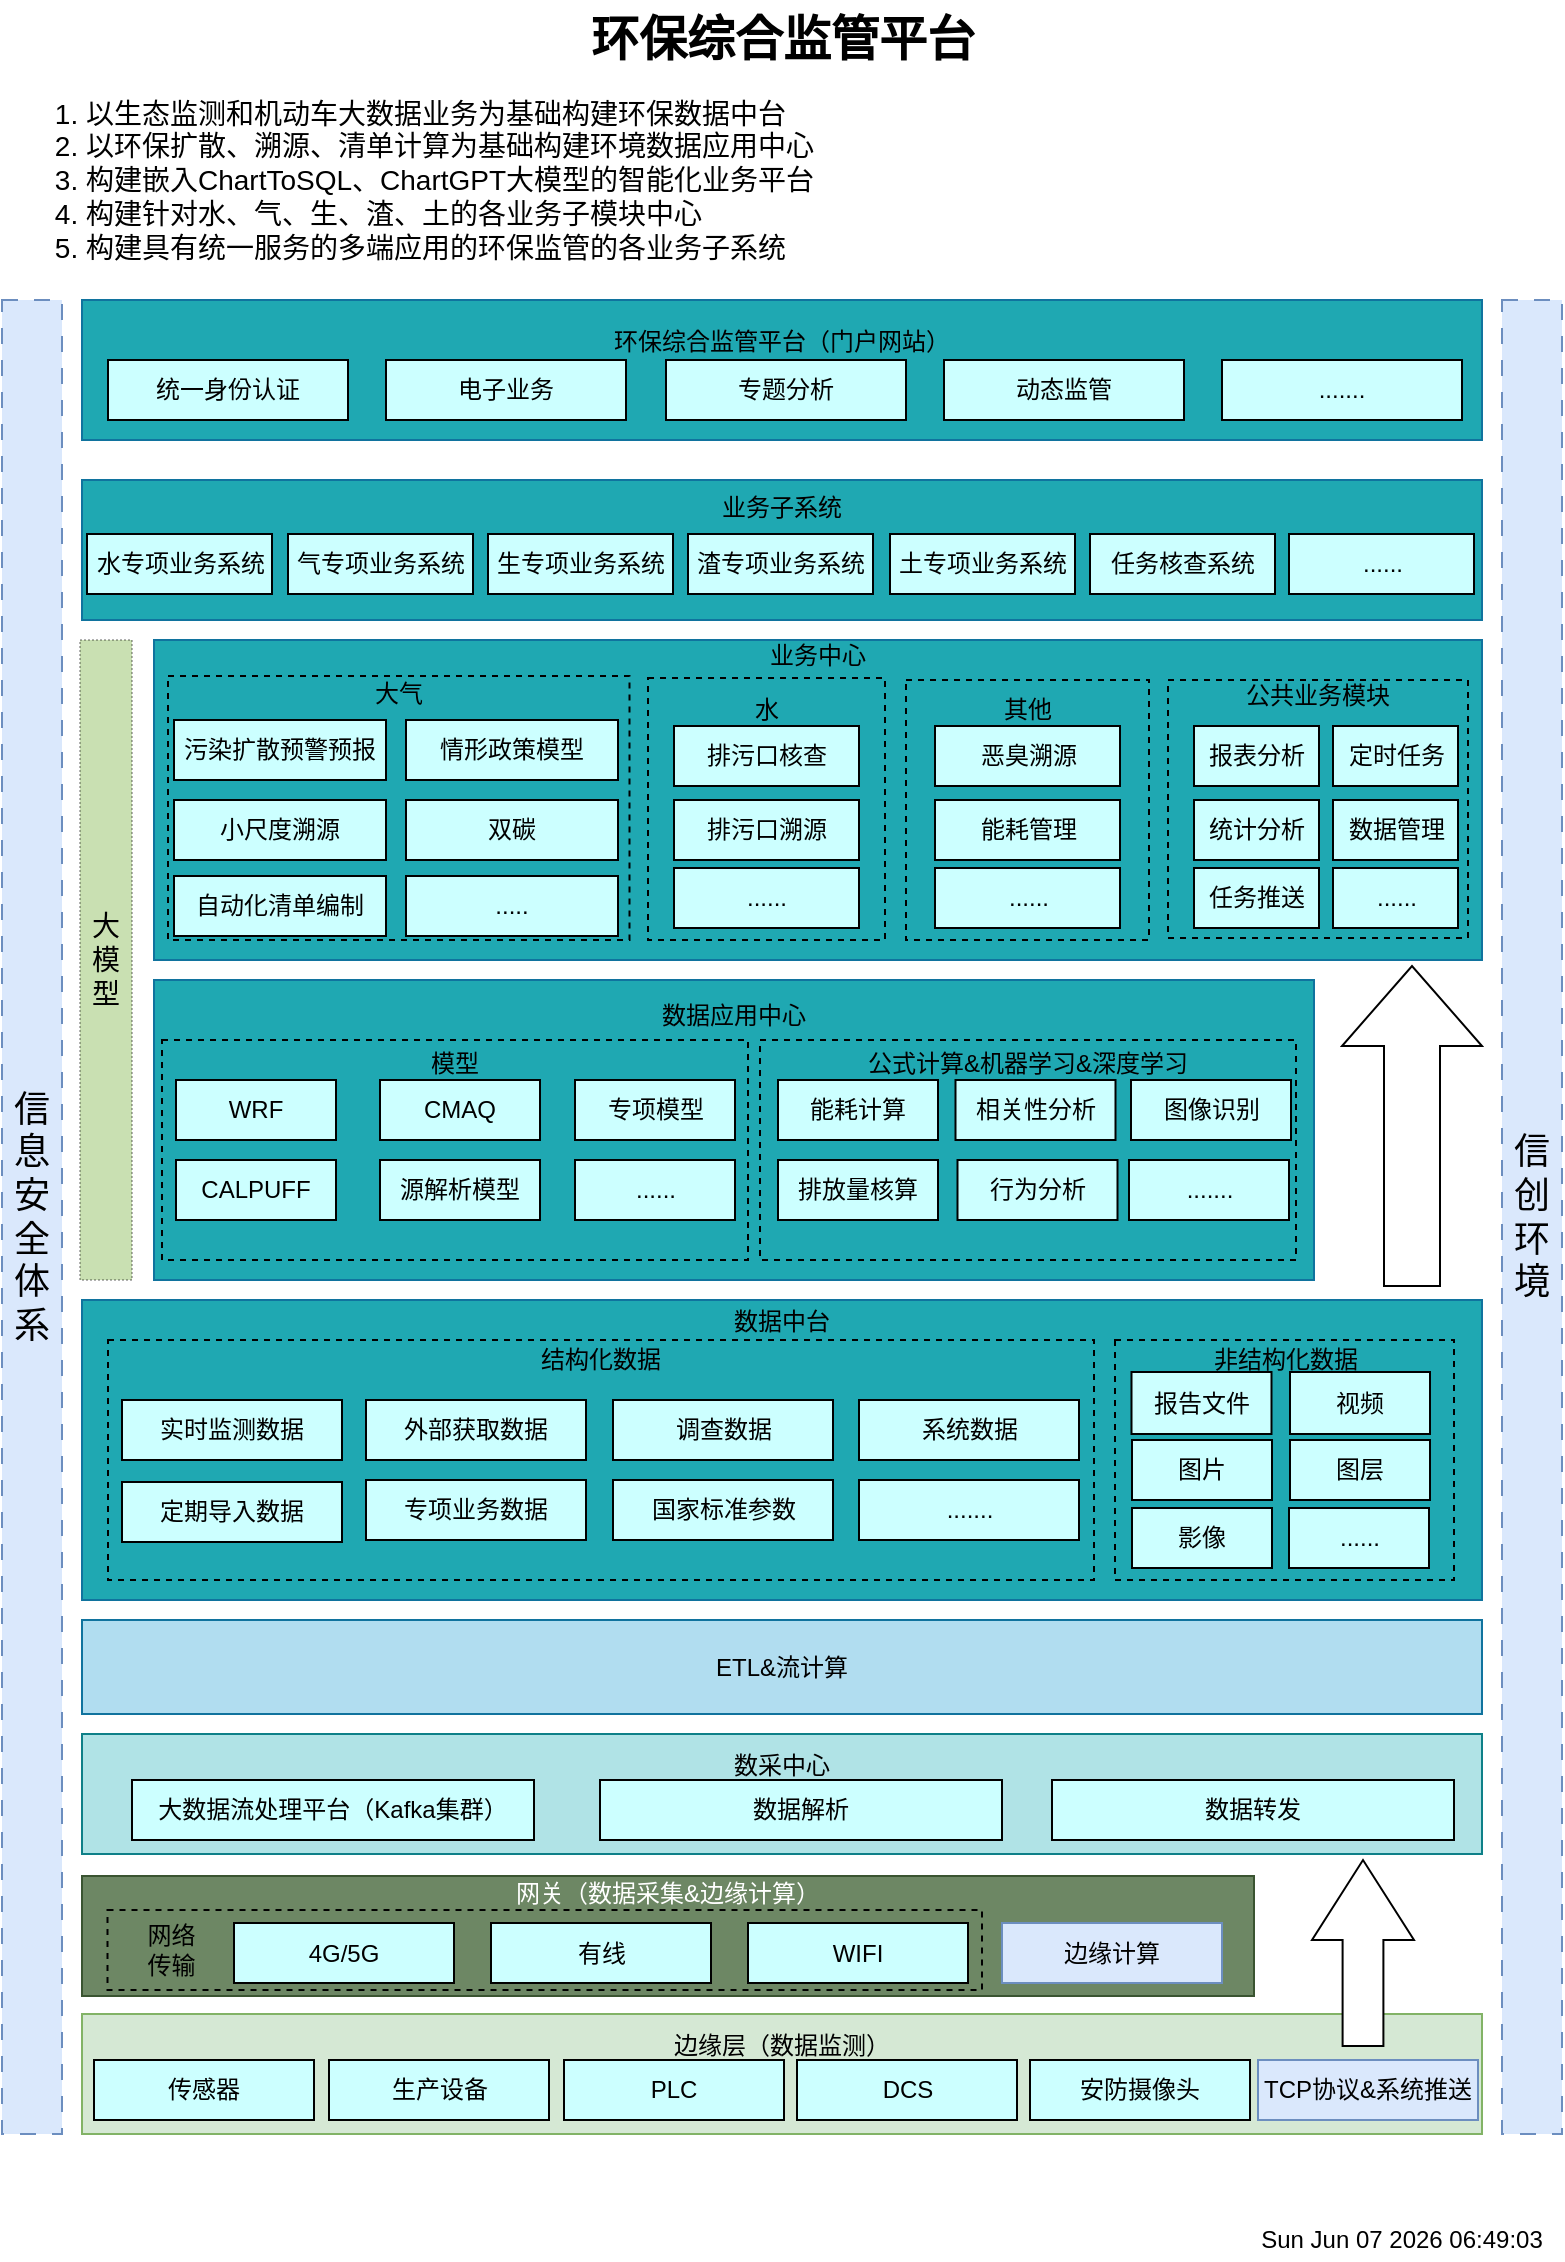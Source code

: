 <mxfile version="24.6.3" type="github">
  <diagram name="第 1 页" id="NKPp3mpJ242ij8GwsxGk">
    <mxGraphModel dx="1050" dy="652" grid="1" gridSize="10" guides="1" tooltips="1" connect="1" arrows="1" fold="1" page="1" pageScale="1" pageWidth="827" pageHeight="1169" math="0" shadow="0">
      <root>
        <mxCell id="0" />
        <mxCell id="1" parent="0" />
        <mxCell id="hICQ7ElKWJnTs55gicqL-1" value="&lt;font style=&quot;font-size: 18px;&quot;&gt;信息安全&lt;/font&gt;&lt;div&gt;&lt;font style=&quot;font-size: 18px;&quot;&gt;体系&lt;/font&gt;&lt;/div&gt;" style="rounded=0;whiteSpace=wrap;html=1;dashed=1;dashPattern=8 8;fillColor=#dae8fc;strokeColor=#6c8ebf;" parent="1" vertex="1">
          <mxGeometry x="24" y="160" width="30" height="917" as="geometry" />
        </mxCell>
        <mxCell id="hICQ7ElKWJnTs55gicqL-2" value="&lt;font style=&quot;font-size: 18px;&quot;&gt;信创环境&lt;/font&gt;" style="rounded=0;whiteSpace=wrap;html=1;dashed=1;dashPattern=8 8;fillColor=#dae8fc;strokeColor=#6c8ebf;" parent="1" vertex="1">
          <mxGeometry x="774" y="160" width="30" height="917" as="geometry" />
        </mxCell>
        <mxCell id="hICQ7ElKWJnTs55gicqL-3" value="边缘层（数据监测）&lt;br&gt;&lt;br&gt;&lt;div&gt;&lt;br&gt;&lt;/div&gt;" style="rounded=0;whiteSpace=wrap;html=1;fillColor=#d5e8d4;strokeColor=#82b366;" parent="1" vertex="1">
          <mxGeometry x="64" y="1017" width="700" height="60" as="geometry" />
        </mxCell>
        <mxCell id="hICQ7ElKWJnTs55gicqL-4" value="网关（数据采集&amp;amp;边缘计算）&lt;br&gt;&lt;div&gt;&lt;br&gt;&lt;/div&gt;&lt;div&gt;&lt;br&gt;&lt;/div&gt;&lt;div&gt;&lt;br&gt;&lt;/div&gt;" style="rounded=0;whiteSpace=wrap;html=1;fillColor=#6d8764;strokeColor=#3A5431;fontColor=#ffffff;" parent="1" vertex="1">
          <mxGeometry x="64" y="948" width="586" height="60" as="geometry" />
        </mxCell>
        <mxCell id="hICQ7ElKWJnTs55gicqL-5" value="数采中心&lt;br&gt;&lt;div&gt;&lt;br&gt;&lt;/div&gt;&lt;div&gt;&lt;br&gt;&lt;/div&gt;" style="rounded=0;whiteSpace=wrap;html=1;fillColor=#b0e3e6;strokeColor=#0e8088;" parent="1" vertex="1">
          <mxGeometry x="64" y="877" width="700" height="60" as="geometry" />
        </mxCell>
        <mxCell id="hICQ7ElKWJnTs55gicqL-6" value="ETL&amp;amp;流计算" style="rounded=0;whiteSpace=wrap;html=1;fillColor=#b1ddf0;strokeColor=#10739e;" parent="1" vertex="1">
          <mxGeometry x="64" y="820" width="700" height="47" as="geometry" />
        </mxCell>
        <mxCell id="hICQ7ElKWJnTs55gicqL-11" value="&lt;div&gt;数据中台&lt;br&gt;&lt;br&gt;&lt;br&gt;&lt;br&gt;&lt;br&gt;&lt;/div&gt;&lt;div&gt;&lt;br&gt;&lt;/div&gt;&lt;div&gt;&lt;br&gt;&lt;/div&gt;&lt;div&gt;&lt;br&gt;&lt;/div&gt;&lt;div&gt;&lt;br&gt;&lt;/div&gt;&lt;div&gt;&lt;br&gt;&lt;/div&gt;" style="rounded=0;whiteSpace=wrap;html=1;fillColor=#1fa8b2;strokeColor=#10739e;" parent="1" vertex="1">
          <mxGeometry x="64" y="660" width="700" height="150" as="geometry" />
        </mxCell>
        <mxCell id="hICQ7ElKWJnTs55gicqL-12" value="&lt;div&gt;数据应用中心&lt;/div&gt;&lt;div&gt;&lt;br&gt;&lt;/div&gt;&lt;div&gt;&lt;br&gt;&lt;/div&gt;&lt;div&gt;&lt;br&gt;&lt;/div&gt;&lt;div&gt;&lt;br&gt;&lt;/div&gt;&lt;div&gt;&lt;br&gt;&lt;/div&gt;&lt;div&gt;&lt;br&gt;&lt;/div&gt;&lt;div&gt;&lt;br&gt;&lt;/div&gt;&lt;div&gt;&lt;br&gt;&lt;/div&gt;" style="rounded=0;whiteSpace=wrap;html=1;fillColor=#1fa8b2;strokeColor=#10739e;" parent="1" vertex="1">
          <mxGeometry x="100" y="500" width="580" height="150" as="geometry" />
        </mxCell>
        <mxCell id="hICQ7ElKWJnTs55gicqL-14" value="&lt;font style=&quot;font-size: 24px;&quot;&gt;环保综合监管平台&lt;/font&gt;" style="text;strokeColor=none;fillColor=none;html=1;fontSize=24;fontStyle=1;verticalAlign=middle;align=center;" parent="1" vertex="1">
          <mxGeometry x="364" y="10" width="100" height="40" as="geometry" />
        </mxCell>
        <mxCell id="hICQ7ElKWJnTs55gicqL-18" value="&lt;ol style=&quot;font-size: 14px;&quot;&gt;&lt;li&gt;以生态监测和机动车大数据业务为基础构建环保数据中台&lt;/li&gt;&lt;li&gt;以环保扩散、溯源、清单计算为基础构建环境数据应用中心&lt;/li&gt;&lt;li&gt;构建嵌入ChartToSQL、ChartGPT大模型的智能化业务平台&lt;/li&gt;&lt;li&gt;构建针对水、气、生、渣、土的各业务子模块中心&lt;/li&gt;&lt;li&gt;构建具有统一服务的多端应用的环保监管的各业务子系统&lt;/li&gt;&lt;/ol&gt;" style="text;strokeColor=none;fillColor=none;html=1;whiteSpace=wrap;verticalAlign=middle;overflow=hidden;" parent="1" vertex="1">
          <mxGeometry x="24" y="40" width="456" height="120" as="geometry" />
        </mxCell>
        <mxCell id="VXfQPASxQU0b2tFoIH23-1" value="&lt;div&gt;业务中心&lt;/div&gt;&lt;div&gt;&lt;br&gt;&lt;br&gt;&lt;br&gt;&lt;br&gt;&lt;br&gt;&lt;br&gt;&lt;br&gt;&lt;br&gt;&lt;br&gt;&lt;br&gt;&lt;/div&gt;" style="rounded=0;whiteSpace=wrap;html=1;fillColor=#1fa8b2;strokeColor=#10739e;" parent="1" vertex="1">
          <mxGeometry x="100" y="330" width="664" height="160" as="geometry" />
        </mxCell>
        <mxCell id="VXfQPASxQU0b2tFoIH23-2" value="&lt;div&gt;业务子系统&lt;br&gt;&lt;br&gt;&lt;/div&gt;&lt;div&gt;&lt;br&gt;&lt;/div&gt;&lt;div&gt;&lt;br&gt;&lt;/div&gt;" style="rounded=0;whiteSpace=wrap;html=1;fillColor=#1fa8b2;strokeColor=#10739e;" parent="1" vertex="1">
          <mxGeometry x="64" y="250" width="700" height="70" as="geometry" />
        </mxCell>
        <mxCell id="VXfQPASxQU0b2tFoIH23-3" value="&lt;div&gt;环保综合监管平台（门户网站）&lt;br&gt;&lt;br&gt;&lt;/div&gt;&lt;div&gt;&lt;br&gt;&lt;/div&gt;" style="rounded=0;whiteSpace=wrap;html=1;fillColor=#1fa8b2;strokeColor=#10739e;" parent="1" vertex="1">
          <mxGeometry x="64" y="160" width="700" height="70" as="geometry" />
        </mxCell>
        <mxCell id="VXfQPASxQU0b2tFoIH23-4" value="统一身份认证" style="rounded=0;whiteSpace=wrap;html=1;fillColor=#CCFFFF;" parent="1" vertex="1">
          <mxGeometry x="77" y="190" width="120" height="30" as="geometry" />
        </mxCell>
        <mxCell id="VXfQPASxQU0b2tFoIH23-6" value="电子业务" style="rounded=0;whiteSpace=wrap;html=1;fillColor=#CCFFFF;" parent="1" vertex="1">
          <mxGeometry x="216" y="190" width="120" height="30" as="geometry" />
        </mxCell>
        <mxCell id="VXfQPASxQU0b2tFoIH23-7" value="专题分析" style="rounded=0;whiteSpace=wrap;html=1;fillColor=#CCFFFF;" parent="1" vertex="1">
          <mxGeometry x="356" y="190" width="120" height="30" as="geometry" />
        </mxCell>
        <mxCell id="VXfQPASxQU0b2tFoIH23-8" value="动态监管" style="rounded=0;whiteSpace=wrap;html=1;fillColor=#CCFFFF;" parent="1" vertex="1">
          <mxGeometry x="495" y="190" width="120" height="30" as="geometry" />
        </mxCell>
        <mxCell id="VXfQPASxQU0b2tFoIH23-9" value="......." style="rounded=0;whiteSpace=wrap;html=1;fillColor=#CCFFFF;" parent="1" vertex="1">
          <mxGeometry x="634" y="190" width="120" height="30" as="geometry" />
        </mxCell>
        <mxCell id="VXfQPASxQU0b2tFoIH23-11" value="水专项业务系统" style="rounded=0;whiteSpace=wrap;html=1;fillColor=#CCFFFF;" parent="1" vertex="1">
          <mxGeometry x="66.5" y="277" width="92.5" height="30" as="geometry" />
        </mxCell>
        <mxCell id="VXfQPASxQU0b2tFoIH23-16" value="气专项业务系统" style="rounded=0;whiteSpace=wrap;html=1;fillColor=#CCFFFF;" parent="1" vertex="1">
          <mxGeometry x="167" y="277" width="92.5" height="30" as="geometry" />
        </mxCell>
        <mxCell id="VXfQPASxQU0b2tFoIH23-18" value="土专项业务系统" style="rounded=0;whiteSpace=wrap;html=1;fillColor=#CCFFFF;" parent="1" vertex="1">
          <mxGeometry x="468" y="277" width="92.5" height="30" as="geometry" />
        </mxCell>
        <mxCell id="VXfQPASxQU0b2tFoIH23-19" value="生专项业务系统" style="rounded=0;whiteSpace=wrap;html=1;fillColor=#CCFFFF;" parent="1" vertex="1">
          <mxGeometry x="267" y="277" width="92.5" height="30" as="geometry" />
        </mxCell>
        <mxCell id="VXfQPASxQU0b2tFoIH23-20" value="渣专项业务系统" style="rounded=0;whiteSpace=wrap;html=1;fillColor=#CCFFFF;" parent="1" vertex="1">
          <mxGeometry x="367" y="277" width="92.5" height="30" as="geometry" />
        </mxCell>
        <mxCell id="VXfQPASxQU0b2tFoIH23-22" value="任务核查系统" style="rounded=0;whiteSpace=wrap;html=1;fillColor=#CCFFFF;" parent="1" vertex="1">
          <mxGeometry x="568" y="277" width="92.5" height="30" as="geometry" />
        </mxCell>
        <mxCell id="VXfQPASxQU0b2tFoIH23-23" value="......" style="rounded=0;whiteSpace=wrap;html=1;fillColor=#CCFFFF;" parent="1" vertex="1">
          <mxGeometry x="667.5" y="277" width="92.5" height="30" as="geometry" />
        </mxCell>
        <mxCell id="VXfQPASxQU0b2tFoIH23-24" value="小尺度溯源" style="rounded=0;whiteSpace=wrap;html=1;fillColor=#CCFFFF;" parent="1" vertex="1">
          <mxGeometry x="110" y="410" width="106" height="30" as="geometry" />
        </mxCell>
        <mxCell id="VXfQPASxQU0b2tFoIH23-26" value="污染扩散预警预报" style="rounded=0;whiteSpace=wrap;html=1;fillColor=#CCFFFF;" parent="1" vertex="1">
          <mxGeometry x="110" y="370" width="106" height="30" as="geometry" />
        </mxCell>
        <mxCell id="VXfQPASxQU0b2tFoIH23-30" value="公共业务模块&lt;div&gt;&lt;br&gt;&lt;br&gt;&lt;br&gt;&lt;br&gt;&lt;br&gt;&lt;br&gt;&lt;br&gt;&lt;div&gt;&lt;br&gt;&lt;/div&gt;&lt;/div&gt;" style="rounded=0;whiteSpace=wrap;html=1;fillColor=none;dashed=1;" parent="1" vertex="1">
          <mxGeometry x="607" y="350" width="150" height="129" as="geometry" />
        </mxCell>
        <mxCell id="VXfQPASxQU0b2tFoIH23-31" value="报表分析" style="rounded=0;whiteSpace=wrap;html=1;fillColor=#CCFFFF;" parent="1" vertex="1">
          <mxGeometry x="620" y="373" width="62.5" height="30" as="geometry" />
        </mxCell>
        <mxCell id="VXfQPASxQU0b2tFoIH23-33" value="定时任务" style="rounded=0;whiteSpace=wrap;html=1;fillColor=#CCFFFF;" parent="1" vertex="1">
          <mxGeometry x="689.5" y="373" width="62.5" height="30" as="geometry" />
        </mxCell>
        <mxCell id="VXfQPASxQU0b2tFoIH23-34" value="统计分析" style="rounded=0;whiteSpace=wrap;html=1;fillColor=#CCFFFF;" parent="1" vertex="1">
          <mxGeometry x="620" y="410" width="62.5" height="30" as="geometry" />
        </mxCell>
        <mxCell id="VXfQPASxQU0b2tFoIH23-39" value="&lt;div&gt;水&lt;/div&gt;&lt;div&gt;&lt;br&gt;&lt;br&gt;&lt;br&gt;&lt;br&gt;&lt;br&gt;&lt;br&gt;&lt;div&gt;&lt;br&gt;&lt;/div&gt;&lt;/div&gt;" style="rounded=0;whiteSpace=wrap;html=1;fillColor=none;dashed=1;" parent="1" vertex="1">
          <mxGeometry x="347" y="349" width="118.5" height="131" as="geometry" />
        </mxCell>
        <mxCell id="VXfQPASxQU0b2tFoIH23-35" value="数据管理" style="rounded=0;whiteSpace=wrap;html=1;fillColor=#CCFFFF;" parent="1" vertex="1">
          <mxGeometry x="689.5" y="410" width="62.5" height="30" as="geometry" />
        </mxCell>
        <mxCell id="VXfQPASxQU0b2tFoIH23-36" value="任务推送" style="rounded=0;whiteSpace=wrap;html=1;fillColor=#CCFFFF;" parent="1" vertex="1">
          <mxGeometry x="620" y="444" width="62.5" height="30" as="geometry" />
        </mxCell>
        <mxCell id="VXfQPASxQU0b2tFoIH23-37" value="......" style="rounded=0;whiteSpace=wrap;html=1;fillColor=#CCFFFF;" parent="1" vertex="1">
          <mxGeometry x="689.5" y="444" width="62.5" height="30" as="geometry" />
        </mxCell>
        <mxCell id="VXfQPASxQU0b2tFoIH23-41" value="&lt;div&gt;其他&lt;/div&gt;&lt;div&gt;&lt;br&gt;&lt;br&gt;&lt;br&gt;&lt;br&gt;&lt;br&gt;&lt;br&gt;&lt;div&gt;&lt;br&gt;&lt;/div&gt;&lt;/div&gt;" style="rounded=0;whiteSpace=wrap;html=1;fillColor=none;dashed=1;" parent="1" vertex="1">
          <mxGeometry x="476" y="350" width="121.5" height="130" as="geometry" />
        </mxCell>
        <mxCell id="VXfQPASxQU0b2tFoIH23-43" value="情形政策模型" style="rounded=0;whiteSpace=wrap;html=1;fillColor=#CCFFFF;" parent="1" vertex="1">
          <mxGeometry x="226" y="370" width="106" height="30" as="geometry" />
        </mxCell>
        <mxCell id="VXfQPASxQU0b2tFoIH23-44" value="自动化清单编制" style="rounded=0;whiteSpace=wrap;html=1;fillColor=#CCFFFF;" parent="1" vertex="1">
          <mxGeometry x="110" y="448" width="106" height="30" as="geometry" />
        </mxCell>
        <mxCell id="VXfQPASxQU0b2tFoIH23-45" value="双碳" style="rounded=0;whiteSpace=wrap;html=1;fillColor=#CCFFFF;" parent="1" vertex="1">
          <mxGeometry x="226" y="410" width="106" height="30" as="geometry" />
        </mxCell>
        <mxCell id="hICQ7ElKWJnTs55gicqL-19" value="&lt;font style=&quot;font-size: 14px;&quot;&gt;大模型&lt;/font&gt;" style="rounded=0;whiteSpace=wrap;html=1;fillColor=#4D9900;dashed=1;dashPattern=1 1;opacity=30;" parent="1" vertex="1">
          <mxGeometry x="63" y="330" width="26" height="320" as="geometry" />
        </mxCell>
        <mxCell id="VXfQPASxQU0b2tFoIH23-46" value="....." style="rounded=0;whiteSpace=wrap;html=1;fillColor=#CCFFFF;" parent="1" vertex="1">
          <mxGeometry x="226" y="448" width="106" height="30" as="geometry" />
        </mxCell>
        <mxCell id="VXfQPASxQU0b2tFoIH23-48" value="排污口核查" style="rounded=0;whiteSpace=wrap;html=1;fillColor=#CCFFFF;" parent="1" vertex="1">
          <mxGeometry x="360" y="373" width="92.5" height="30" as="geometry" />
        </mxCell>
        <mxCell id="VXfQPASxQU0b2tFoIH23-49" value="排污口溯源" style="rounded=0;whiteSpace=wrap;html=1;fillColor=#CCFFFF;" parent="1" vertex="1">
          <mxGeometry x="360" y="410" width="92.5" height="30" as="geometry" />
        </mxCell>
        <mxCell id="VXfQPASxQU0b2tFoIH23-50" value="......" style="rounded=0;whiteSpace=wrap;html=1;fillColor=#CCFFFF;" parent="1" vertex="1">
          <mxGeometry x="360" y="444" width="92.5" height="30" as="geometry" />
        </mxCell>
        <mxCell id="VXfQPASxQU0b2tFoIH23-51" value="恶臭溯源" style="rounded=0;whiteSpace=wrap;html=1;fillColor=#CCFFFF;" parent="1" vertex="1">
          <mxGeometry x="490.5" y="373" width="92.5" height="30" as="geometry" />
        </mxCell>
        <mxCell id="VXfQPASxQU0b2tFoIH23-52" value="能耗管理" style="rounded=0;whiteSpace=wrap;html=1;fillColor=#CCFFFF;" parent="1" vertex="1">
          <mxGeometry x="490.5" y="410" width="92.5" height="30" as="geometry" />
        </mxCell>
        <mxCell id="VXfQPASxQU0b2tFoIH23-53" value="......" style="rounded=0;whiteSpace=wrap;html=1;fillColor=#CCFFFF;" parent="1" vertex="1">
          <mxGeometry x="490.5" y="444" width="92.5" height="30" as="geometry" />
        </mxCell>
        <mxCell id="VXfQPASxQU0b2tFoIH23-54" value="&lt;div&gt;结构化数据&lt;/div&gt;&lt;div&gt;&lt;br&gt;&lt;/div&gt;&lt;div&gt;&lt;br&gt;&lt;/div&gt;&lt;div&gt;&lt;br&gt;&lt;/div&gt;&lt;div&gt;&lt;br&gt;&lt;/div&gt;&lt;div&gt;&lt;br&gt;&lt;/div&gt;&lt;div&gt;&lt;br&gt;&lt;div&gt;&lt;br&gt;&lt;/div&gt;&lt;/div&gt;" style="rounded=0;whiteSpace=wrap;html=1;fillColor=none;dashed=1;" parent="1" vertex="1">
          <mxGeometry x="77" y="680" width="493" height="120" as="geometry" />
        </mxCell>
        <mxCell id="VXfQPASxQU0b2tFoIH23-55" value="实时监测数据" style="rounded=0;whiteSpace=wrap;html=1;fillColor=#CCFFFF;flipH=1;" parent="1" vertex="1">
          <mxGeometry x="84" y="710" width="110" height="30" as="geometry" />
        </mxCell>
        <mxCell id="VXfQPASxQU0b2tFoIH23-57" value="报告文件" style="rounded=0;whiteSpace=wrap;html=1;fillColor=#CCFFFF;" parent="1" vertex="1">
          <mxGeometry x="588.75" y="696" width="70" height="31" as="geometry" />
        </mxCell>
        <mxCell id="VXfQPASxQU0b2tFoIH23-58" value="&lt;div&gt;非结构化数据&lt;/div&gt;&lt;div&gt;&lt;br&gt;&lt;/div&gt;&lt;div&gt;&lt;br&gt;&lt;/div&gt;&lt;div&gt;&lt;br&gt;&lt;/div&gt;&lt;div&gt;&lt;br&gt;&lt;div&gt;&lt;br&gt;&lt;/div&gt;&lt;/div&gt;&lt;div&gt;&lt;br&gt;&lt;/div&gt;&lt;div&gt;&lt;br&gt;&lt;/div&gt;" style="rounded=0;whiteSpace=wrap;html=1;fillColor=none;dashed=1;" parent="1" vertex="1">
          <mxGeometry x="580.5" y="680" width="169.5" height="120" as="geometry" />
        </mxCell>
        <mxCell id="VXfQPASxQU0b2tFoIH23-59" value="外部获取数据" style="rounded=0;whiteSpace=wrap;html=1;fillColor=#CCFFFF;flipH=1;" parent="1" vertex="1">
          <mxGeometry x="206" y="710" width="110" height="30" as="geometry" />
        </mxCell>
        <mxCell id="VXfQPASxQU0b2tFoIH23-60" value="图片" style="rounded=0;whiteSpace=wrap;html=1;fillColor=#CCFFFF;" parent="1" vertex="1">
          <mxGeometry x="589" y="730" width="70" height="30" as="geometry" />
        </mxCell>
        <mxCell id="VXfQPASxQU0b2tFoIH23-61" value="视频" style="rounded=0;whiteSpace=wrap;html=1;fillColor=#CCFFFF;" parent="1" vertex="1">
          <mxGeometry x="668" y="696" width="70" height="31" as="geometry" />
        </mxCell>
        <mxCell id="VXfQPASxQU0b2tFoIH23-62" value="图层" style="rounded=0;whiteSpace=wrap;html=1;fillColor=#CCFFFF;" parent="1" vertex="1">
          <mxGeometry x="668" y="730" width="70" height="30" as="geometry" />
        </mxCell>
        <mxCell id="VXfQPASxQU0b2tFoIH23-64" value="影像" style="rounded=0;whiteSpace=wrap;html=1;fillColor=#CCFFFF;" parent="1" vertex="1">
          <mxGeometry x="589" y="764" width="70" height="30" as="geometry" />
        </mxCell>
        <mxCell id="VXfQPASxQU0b2tFoIH23-66" value="......" style="rounded=0;whiteSpace=wrap;html=1;fillColor=#CCFFFF;" parent="1" vertex="1">
          <mxGeometry x="667.5" y="764" width="70" height="30" as="geometry" />
        </mxCell>
        <mxCell id="VXfQPASxQU0b2tFoIH23-67" value="专项业务数据" style="rounded=0;whiteSpace=wrap;html=1;fillColor=#CCFFFF;flipH=0;" parent="1" vertex="1">
          <mxGeometry x="206" y="750" width="110" height="30" as="geometry" />
        </mxCell>
        <mxCell id="VXfQPASxQU0b2tFoIH23-68" value="调查数据" style="rounded=0;whiteSpace=wrap;html=1;fillColor=#CCFFFF;flipH=1;" parent="1" vertex="1">
          <mxGeometry x="329.5" y="710" width="110" height="30" as="geometry" />
        </mxCell>
        <mxCell id="VXfQPASxQU0b2tFoIH23-69" value="系统数据" style="rounded=0;whiteSpace=wrap;html=1;fillColor=#CCFFFF;flipH=1;" parent="1" vertex="1">
          <mxGeometry x="452.5" y="710" width="110" height="30" as="geometry" />
        </mxCell>
        <mxCell id="VXfQPASxQU0b2tFoIH23-70" value="国家标准参数" style="rounded=0;whiteSpace=wrap;html=1;fillColor=#CCFFFF;flipH=0;" parent="1" vertex="1">
          <mxGeometry x="329.5" y="750" width="110" height="30" as="geometry" />
        </mxCell>
        <mxCell id="VXfQPASxQU0b2tFoIH23-71" value="......." style="rounded=0;whiteSpace=wrap;html=1;fillColor=#CCFFFF;flipH=1;" parent="1" vertex="1">
          <mxGeometry x="452.5" y="750" width="110" height="30" as="geometry" />
        </mxCell>
        <mxCell id="VXfQPASxQU0b2tFoIH23-74" value="&lt;div&gt;模型&lt;/div&gt;&lt;div&gt;&lt;br&gt;&lt;/div&gt;&lt;div&gt;&lt;br&gt;&lt;br&gt;&lt;br&gt;&lt;br&gt;&lt;div&gt;&lt;br&gt;&lt;/div&gt;&lt;/div&gt;" style="rounded=0;whiteSpace=wrap;html=1;fillColor=none;dashed=1;" parent="1" vertex="1">
          <mxGeometry x="104" y="530" width="293" height="110" as="geometry" />
        </mxCell>
        <mxCell id="VXfQPASxQU0b2tFoIH23-75" value="WRF" style="rounded=0;whiteSpace=wrap;html=1;fillColor=#CCFFFF;" parent="1" vertex="1">
          <mxGeometry x="111" y="550" width="80" height="30" as="geometry" />
        </mxCell>
        <mxCell id="VXfQPASxQU0b2tFoIH23-76" value="源解析模型" style="rounded=0;whiteSpace=wrap;html=1;fillColor=#CCFFFF;" parent="1" vertex="1">
          <mxGeometry x="213" y="590" width="80" height="30" as="geometry" />
        </mxCell>
        <mxCell id="VXfQPASxQU0b2tFoIH23-77" value="CALPUFF" style="rounded=0;whiteSpace=wrap;html=1;fillColor=#CCFFFF;" parent="1" vertex="1">
          <mxGeometry x="111" y="590" width="80" height="30" as="geometry" />
        </mxCell>
        <mxCell id="VXfQPASxQU0b2tFoIH23-78" value="&lt;div&gt;公式计算&amp;amp;机器学习&amp;amp;深度学习&lt;/div&gt;&lt;div&gt;&lt;br&gt;&lt;/div&gt;&lt;div&gt;&lt;br&gt;&lt;br&gt;&lt;br&gt;&lt;br&gt;&lt;div&gt;&lt;br&gt;&lt;/div&gt;&lt;/div&gt;" style="rounded=0;whiteSpace=wrap;html=1;fillColor=none;dashed=1;" parent="1" vertex="1">
          <mxGeometry x="403" y="530" width="268" height="110" as="geometry" />
        </mxCell>
        <mxCell id="VXfQPASxQU0b2tFoIH23-80" value="" style="html=1;shadow=0;dashed=0;align=center;verticalAlign=middle;shape=mxgraph.arrows2.arrow;dy=0.6;dx=40;direction=north;notch=0;" parent="1" vertex="1">
          <mxGeometry x="694" y="493" width="70" height="160" as="geometry" />
        </mxCell>
        <mxCell id="VXfQPASxQU0b2tFoIH23-81" value="CMAQ" style="rounded=0;whiteSpace=wrap;html=1;fillColor=#CCFFFF;" parent="1" vertex="1">
          <mxGeometry x="213" y="550" width="80" height="30" as="geometry" />
        </mxCell>
        <mxCell id="VXfQPASxQU0b2tFoIH23-82" value="专项模型" style="rounded=0;whiteSpace=wrap;html=1;fillColor=#CCFFFF;" parent="1" vertex="1">
          <mxGeometry x="310.5" y="550" width="80" height="30" as="geometry" />
        </mxCell>
        <mxCell id="VXfQPASxQU0b2tFoIH23-83" value="......" style="rounded=0;whiteSpace=wrap;html=1;fillColor=#CCFFFF;" parent="1" vertex="1">
          <mxGeometry x="310.5" y="590" width="80" height="30" as="geometry" />
        </mxCell>
        <mxCell id="VXfQPASxQU0b2tFoIH23-84" value="能耗计算" style="rounded=0;whiteSpace=wrap;html=1;fillColor=#CCFFFF;" parent="1" vertex="1">
          <mxGeometry x="412" y="550" width="80" height="30" as="geometry" />
        </mxCell>
        <mxCell id="VXfQPASxQU0b2tFoIH23-47" value="&lt;div&gt;大气&lt;/div&gt;&lt;div&gt;&lt;br&gt;&lt;/div&gt;&lt;div&gt;&lt;br&gt;&lt;br&gt;&lt;br&gt;&lt;br&gt;&lt;br&gt;&lt;br&gt;&lt;div&gt;&lt;br&gt;&lt;/div&gt;&lt;/div&gt;" style="rounded=0;whiteSpace=wrap;html=1;fillColor=none;dashed=1;" parent="1" vertex="1">
          <mxGeometry x="107" y="348" width="230.75" height="132" as="geometry" />
        </mxCell>
        <mxCell id="VXfQPASxQU0b2tFoIH23-85" value="排放量核算" style="rounded=0;whiteSpace=wrap;html=1;fillColor=#CCFFFF;" parent="1" vertex="1">
          <mxGeometry x="412" y="590" width="80" height="30" as="geometry" />
        </mxCell>
        <mxCell id="VXfQPASxQU0b2tFoIH23-86" value="相关性分析" style="rounded=0;whiteSpace=wrap;html=1;fillColor=#CCFFFF;" parent="1" vertex="1">
          <mxGeometry x="500.75" y="550" width="80" height="30" as="geometry" />
        </mxCell>
        <mxCell id="VXfQPASxQU0b2tFoIH23-87" value="行为分析" style="rounded=0;whiteSpace=wrap;html=1;fillColor=#CCFFFF;" parent="1" vertex="1">
          <mxGeometry x="501.75" y="590" width="80" height="30" as="geometry" />
        </mxCell>
        <mxCell id="VXfQPASxQU0b2tFoIH23-88" value="图像识别" style="rounded=0;whiteSpace=wrap;html=1;fillColor=#CCFFFF;" parent="1" vertex="1">
          <mxGeometry x="588.5" y="550" width="80" height="30" as="geometry" />
        </mxCell>
        <mxCell id="VXfQPASxQU0b2tFoIH23-89" value="......." style="rounded=0;whiteSpace=wrap;html=1;fillColor=#CCFFFF;" parent="1" vertex="1">
          <mxGeometry x="587.5" y="590" width="80" height="30" as="geometry" />
        </mxCell>
        <mxCell id="VXfQPASxQU0b2tFoIH23-90" value="传感器" style="rounded=0;whiteSpace=wrap;html=1;fillColor=#CCFFFF;flipH=1;" parent="1" vertex="1">
          <mxGeometry x="70" y="1040" width="110" height="30" as="geometry" />
        </mxCell>
        <mxCell id="VXfQPASxQU0b2tFoIH23-91" value="生产设备" style="rounded=0;whiteSpace=wrap;html=1;fillColor=#CCFFFF;flipH=1;" parent="1" vertex="1">
          <mxGeometry x="187.5" y="1040" width="110" height="30" as="geometry" />
        </mxCell>
        <mxCell id="VXfQPASxQU0b2tFoIH23-92" value="PLC" style="rounded=0;whiteSpace=wrap;html=1;fillColor=#CCFFFF;flipH=1;" parent="1" vertex="1">
          <mxGeometry x="305" y="1040" width="110" height="30" as="geometry" />
        </mxCell>
        <mxCell id="VXfQPASxQU0b2tFoIH23-93" value="DCS" style="rounded=0;whiteSpace=wrap;html=1;fillColor=#CCFFFF;flipH=1;" parent="1" vertex="1">
          <mxGeometry x="421.5" y="1040" width="110" height="30" as="geometry" />
        </mxCell>
        <mxCell id="VXfQPASxQU0b2tFoIH23-94" value="TCP协议&amp;amp;系统推送" style="rounded=0;whiteSpace=wrap;html=1;fillColor=#dae8fc;flipH=1;strokeColor=#6c8ebf;" parent="1" vertex="1">
          <mxGeometry x="652" y="1040" width="110" height="30" as="geometry" />
        </mxCell>
        <mxCell id="VXfQPASxQU0b2tFoIH23-95" value="安防摄像头" style="rounded=0;whiteSpace=wrap;html=1;fillColor=#CCFFFF;flipH=1;" parent="1" vertex="1">
          <mxGeometry x="538" y="1040" width="110" height="30" as="geometry" />
        </mxCell>
        <mxCell id="VXfQPASxQU0b2tFoIH23-96" value="" style="html=1;shadow=0;dashed=0;align=center;verticalAlign=middle;shape=mxgraph.arrows2.arrow;dy=0.6;dx=40;direction=north;notch=0;" parent="1" vertex="1">
          <mxGeometry x="679" y="940" width="51" height="93" as="geometry" />
        </mxCell>
        <mxCell id="VXfQPASxQU0b2tFoIH23-97" value="4G/5G" style="rounded=0;whiteSpace=wrap;html=1;fillColor=#CCFFFF;flipH=0;" parent="1" vertex="1">
          <mxGeometry x="140" y="971.5" width="110" height="30" as="geometry" />
        </mxCell>
        <mxCell id="VXfQPASxQU0b2tFoIH23-99" value="有线" style="rounded=0;whiteSpace=wrap;html=1;fillColor=#CCFFFF;flipH=0;" parent="1" vertex="1">
          <mxGeometry x="268.5" y="971.5" width="110" height="30" as="geometry" />
        </mxCell>
        <mxCell id="VXfQPASxQU0b2tFoIH23-100" value="WIFI" style="rounded=0;whiteSpace=wrap;html=1;fillColor=#CCFFFF;flipH=0;" parent="1" vertex="1">
          <mxGeometry x="397" y="971.5" width="110" height="30" as="geometry" />
        </mxCell>
        <mxCell id="VXfQPASxQU0b2tFoIH23-101" value="边缘计算" style="rounded=0;whiteSpace=wrap;html=1;fillColor=#dae8fc;flipH=0;strokeColor=#6c8ebf;" parent="1" vertex="1">
          <mxGeometry x="524" y="971.5" width="110" height="30" as="geometry" />
        </mxCell>
        <mxCell id="VXfQPASxQU0b2tFoIH23-102" value="网络&amp;nbsp; &amp;nbsp; &amp;nbsp; &amp;nbsp; &amp;nbsp; &amp;nbsp; &amp;nbsp; &amp;nbsp; &amp;nbsp; &amp;nbsp; &amp;nbsp; &amp;nbsp; &amp;nbsp; &amp;nbsp; &amp;nbsp; &amp;nbsp; &amp;nbsp; &amp;nbsp; &amp;nbsp; &amp;nbsp; &amp;nbsp; &amp;nbsp; &amp;nbsp; &amp;nbsp; &amp;nbsp; &amp;nbsp; &amp;nbsp; &amp;nbsp; &amp;nbsp; &amp;nbsp; &amp;nbsp; &amp;nbsp; &amp;nbsp; &amp;nbsp; &amp;nbsp; &amp;nbsp; &amp;nbsp; &amp;nbsp; &amp;nbsp; &amp;nbsp; &amp;nbsp; &amp;nbsp; &amp;nbsp; &amp;nbsp; &amp;nbsp; &amp;nbsp; &amp;nbsp; &amp;nbsp; &amp;nbsp; &amp;nbsp; &amp;nbsp; &amp;nbsp; &amp;nbsp; &amp;nbsp; &amp;nbsp; &amp;nbsp;&amp;nbsp;&lt;div&gt;传输&amp;nbsp; &amp;nbsp; &amp;nbsp; &amp;nbsp; &amp;nbsp; &amp;nbsp; &amp;nbsp; &amp;nbsp; &amp;nbsp; &amp;nbsp; &amp;nbsp; &amp;nbsp; &amp;nbsp; &amp;nbsp; &amp;nbsp; &amp;nbsp; &amp;nbsp; &amp;nbsp; &amp;nbsp; &amp;nbsp; &amp;nbsp; &amp;nbsp; &amp;nbsp; &amp;nbsp; &amp;nbsp; &amp;nbsp; &amp;nbsp; &amp;nbsp; &amp;nbsp; &amp;nbsp; &amp;nbsp; &amp;nbsp; &amp;nbsp; &amp;nbsp; &amp;nbsp; &amp;nbsp; &amp;nbsp; &amp;nbsp; &amp;nbsp; &amp;nbsp; &amp;nbsp; &amp;nbsp; &amp;nbsp; &amp;nbsp; &amp;nbsp; &amp;nbsp; &amp;nbsp; &amp;nbsp; &amp;nbsp; &amp;nbsp; &amp;nbsp; &amp;nbsp; &amp;nbsp; &amp;nbsp; &amp;nbsp; &amp;nbsp;&amp;nbsp;&lt;/div&gt;" style="rounded=0;whiteSpace=wrap;html=1;fillColor=none;dashed=1;" parent="1" vertex="1">
          <mxGeometry x="76.75" y="965" width="437.25" height="40" as="geometry" />
        </mxCell>
        <mxCell id="VXfQPASxQU0b2tFoIH23-103" value="定期导入数据" style="rounded=0;whiteSpace=wrap;html=1;fillColor=#CCFFFF;flipH=0;" parent="1" vertex="1">
          <mxGeometry x="84" y="751" width="110" height="30" as="geometry" />
        </mxCell>
        <mxCell id="VXfQPASxQU0b2tFoIH23-104" value="大数据流处理平台（Kafka集群）" style="rounded=0;whiteSpace=wrap;html=1;fillColor=#CCFFFF;flipH=0;" parent="1" vertex="1">
          <mxGeometry x="89" y="900" width="201" height="30" as="geometry" />
        </mxCell>
        <mxCell id="VXfQPASxQU0b2tFoIH23-105" value="数据解析" style="rounded=0;whiteSpace=wrap;html=1;fillColor=#CCFFFF;flipH=0;" parent="1" vertex="1">
          <mxGeometry x="323" y="900" width="201" height="30" as="geometry" />
        </mxCell>
        <mxCell id="VXfQPASxQU0b2tFoIH23-106" value="数据转发" style="rounded=0;whiteSpace=wrap;html=1;fillColor=#CCFFFF;flipH=0;" parent="1" vertex="1">
          <mxGeometry x="549" y="900" width="201" height="30" as="geometry" />
        </mxCell>
        <UserObject label="%date{ddd mmm dd yyyy HH:MM:ss}%" placeholders="1" id="-QAj4okS6fsNJug1MsVD-2">
          <mxCell style="text;html=1;strokeColor=none;fillColor=none;align=center;verticalAlign=middle;whiteSpace=wrap;overflow=hidden;" parent="1" vertex="1">
            <mxGeometry x="644" y="1120" width="160" height="20" as="geometry" />
          </mxCell>
        </UserObject>
      </root>
    </mxGraphModel>
  </diagram>
</mxfile>
